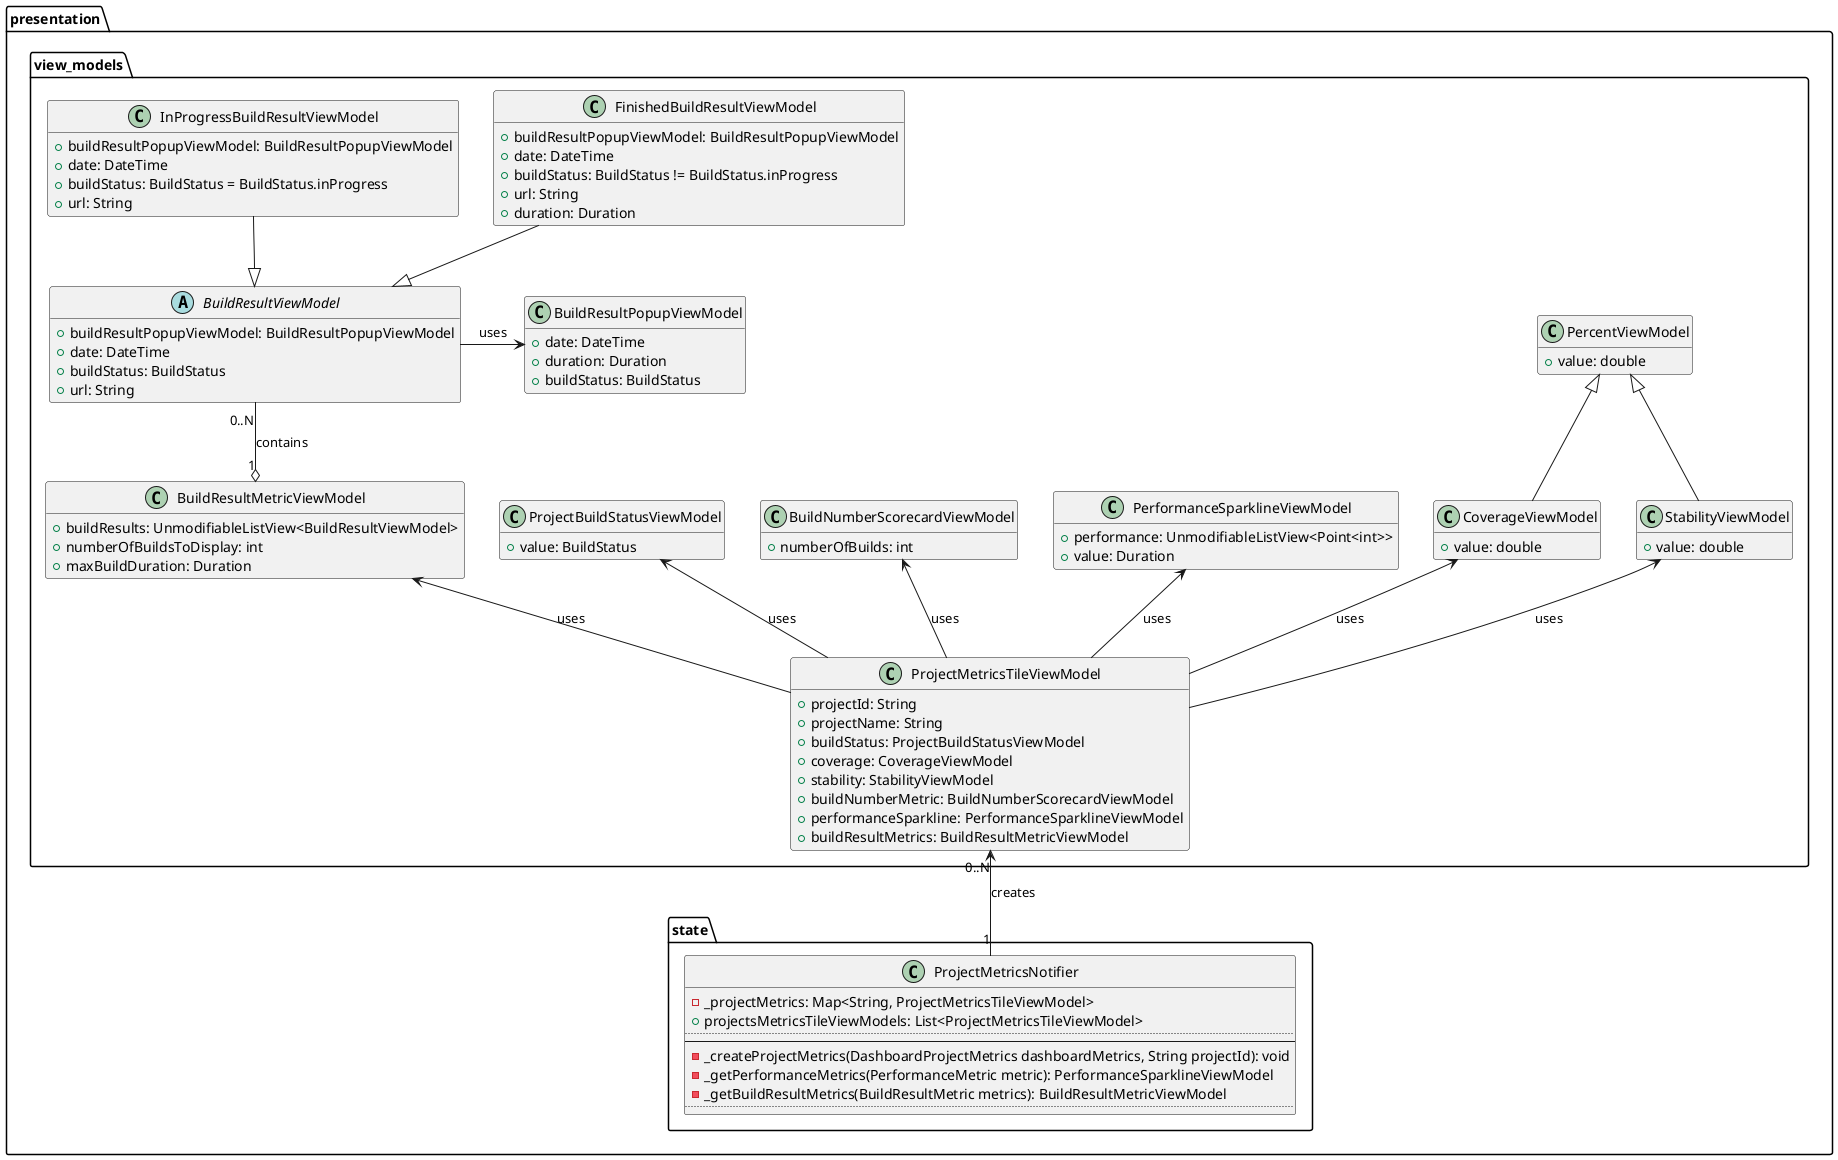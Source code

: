 @startuml presentation_layer_class_diagram
'https://plantuml.com/class-diagram

hide empty members

package presentation {
    package state {
        class ProjectMetricsNotifier {
            - _projectMetrics: Map<String, ProjectMetricsTileViewModel>
            + projectsMetricsTileViewModels: List<ProjectMetricsTileViewModel>
            ..
            --
            - _createProjectMetrics(DashboardProjectMetrics dashboardMetrics, String projectId): void
            - _getPerformanceMetrics(PerformanceMetric metric): PerformanceSparklineViewModel
            - _getBuildResultMetrics(BuildResultMetric metrics): BuildResultMetricViewModel
            ..
        }
    }

    package view_models {
        class BuildNumberScorecardViewModel {
            + numberOfBuilds: int
        }

        class BuildResultMetricViewModel {
            + buildResults: UnmodifiableListView<BuildResultViewModel>
            + numberOfBuildsToDisplay: int
            + maxBuildDuration: Duration
        }

        class BuildResultPopupViewModel {
            + date: DateTime
            + duration: Duration
            + buildStatus: BuildStatus
        }

        abstract class BuildResultViewModel {
            + buildResultPopupViewModel: BuildResultPopupViewModel
            + date: DateTime
            + buildStatus: BuildStatus
            + url: String
        }

        class FinishedBuildResultViewModel {
            + buildResultPopupViewModel: BuildResultPopupViewModel
            + date: DateTime
            + buildStatus: BuildStatus != BuildStatus.inProgress
            + url: String
            + duration: Duration
        }

        class InProgressBuildResultViewModel {
            + buildResultPopupViewModel: BuildResultPopupViewModel
            + date: DateTime
            + buildStatus: BuildStatus = BuildStatus.inProgress
            + url: String
        }

        class PercentViewModel {
            + value: double
        }

        class CoverageViewModel {
            + value: double
        }

        class StabilityViewModel {
            + value: double
        }

        class PerformanceSparklineViewModel {
            + performance: UnmodifiableListView<Point<int>>
            + value: Duration
        }

        class ProjectBuildStatusViewModel {
            + value: BuildStatus
        }

        class ProjectMetricsTileViewModel {
            + projectId: String
            + projectName: String
            + buildStatus: ProjectBuildStatusViewModel
            + coverage: CoverageViewModel
            + stability: StabilityViewModel
            + buildNumberMetric: BuildNumberScorecardViewModel
            + performanceSparkline: PerformanceSparklineViewModel
            + buildResultMetrics: BuildResultMetricViewModel
        }

        CoverageViewModel -up-|> PercentViewModel
        StabilityViewModel -up-|> PercentViewModel

        ProjectMetricsTileViewModel -up-> ProjectBuildStatusViewModel: uses
        ProjectMetricsTileViewModel -up-> BuildNumberScorecardViewModel: uses
        ProjectMetricsTileViewModel -up-> PerformanceSparklineViewModel: uses
        ProjectMetricsTileViewModel -up-> BuildResultMetricViewModel: uses
        ProjectMetricsTileViewModel -up-> CoverageViewModel: uses
        ProjectMetricsTileViewModel -up-> StabilityViewModel: uses

        BuildResultMetricViewModel -[hidden]> ProjectBuildStatusViewModel
        ProjectBuildStatusViewModel -[hidden]> BuildNumberScorecardViewModel
        BuildNumberScorecardViewModel -[hidden]> PerformanceSparklineViewModel

        BuildResultMetricViewModel "1" o-up- "0..N" BuildResultViewModel: contains
        BuildResultViewModel -right-> BuildResultPopupViewModel: uses
        FinishedBuildResultViewModel -down-|> BuildResultViewModel
        InProgressBuildResultViewModel -down-|> BuildResultViewModel
    }

    ProjectMetricsNotifier "1" -up-> "0..N" ProjectMetricsTileViewModel: creates
}

@enduml
